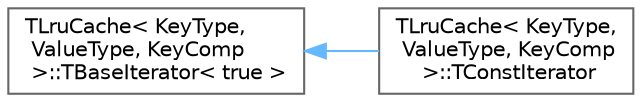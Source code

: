 digraph "Graphical Class Hierarchy"
{
 // INTERACTIVE_SVG=YES
 // LATEX_PDF_SIZE
  bgcolor="transparent";
  edge [fontname=Helvetica,fontsize=10,labelfontname=Helvetica,labelfontsize=10];
  node [fontname=Helvetica,fontsize=10,shape=box,height=0.2,width=0.4];
  rankdir="LR";
  Node0 [id="Node000000",label="TLruCache\< KeyType,\l ValueType, KeyComp\l \>::TBaseIterator\< true \>",height=0.2,width=0.4,color="grey40", fillcolor="white", style="filled",URL="$da/d9e/classTLruCache_1_1TBaseIterator.html",tooltip=" "];
  Node0 -> Node1 [id="edge6401_Node000000_Node000001",dir="back",color="steelblue1",style="solid",tooltip=" "];
  Node1 [id="Node000001",label="TLruCache\< KeyType,\l ValueType, KeyComp\l \>::TConstIterator",height=0.2,width=0.4,color="grey40", fillcolor="white", style="filled",URL="$de/d16/classTLruCache_1_1TConstIterator.html",tooltip="Cache iterator (const)."];
}
